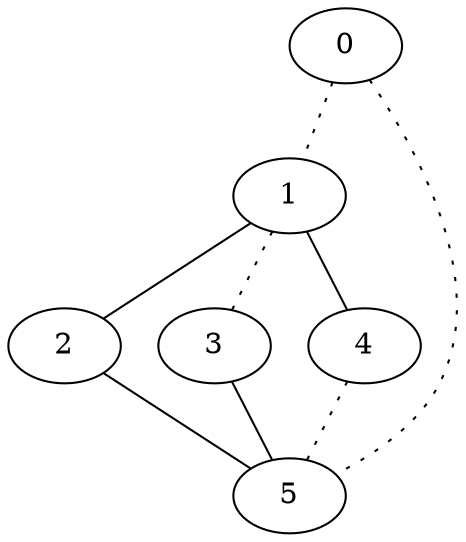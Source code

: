 graph {
a0 -- a1 [style=dotted];
a0 -- a5 [style=dotted];
a1 -- a2;
a1 -- a3 [style=dotted];
a1 -- a4;
a2 -- a5;
a3 -- a5;
a4 -- a5 [style=dotted];
a0[label=0];
a1[label=1];
a2[label=2];
a3[label=3];
a4[label=4];
a5[label=5];
}
